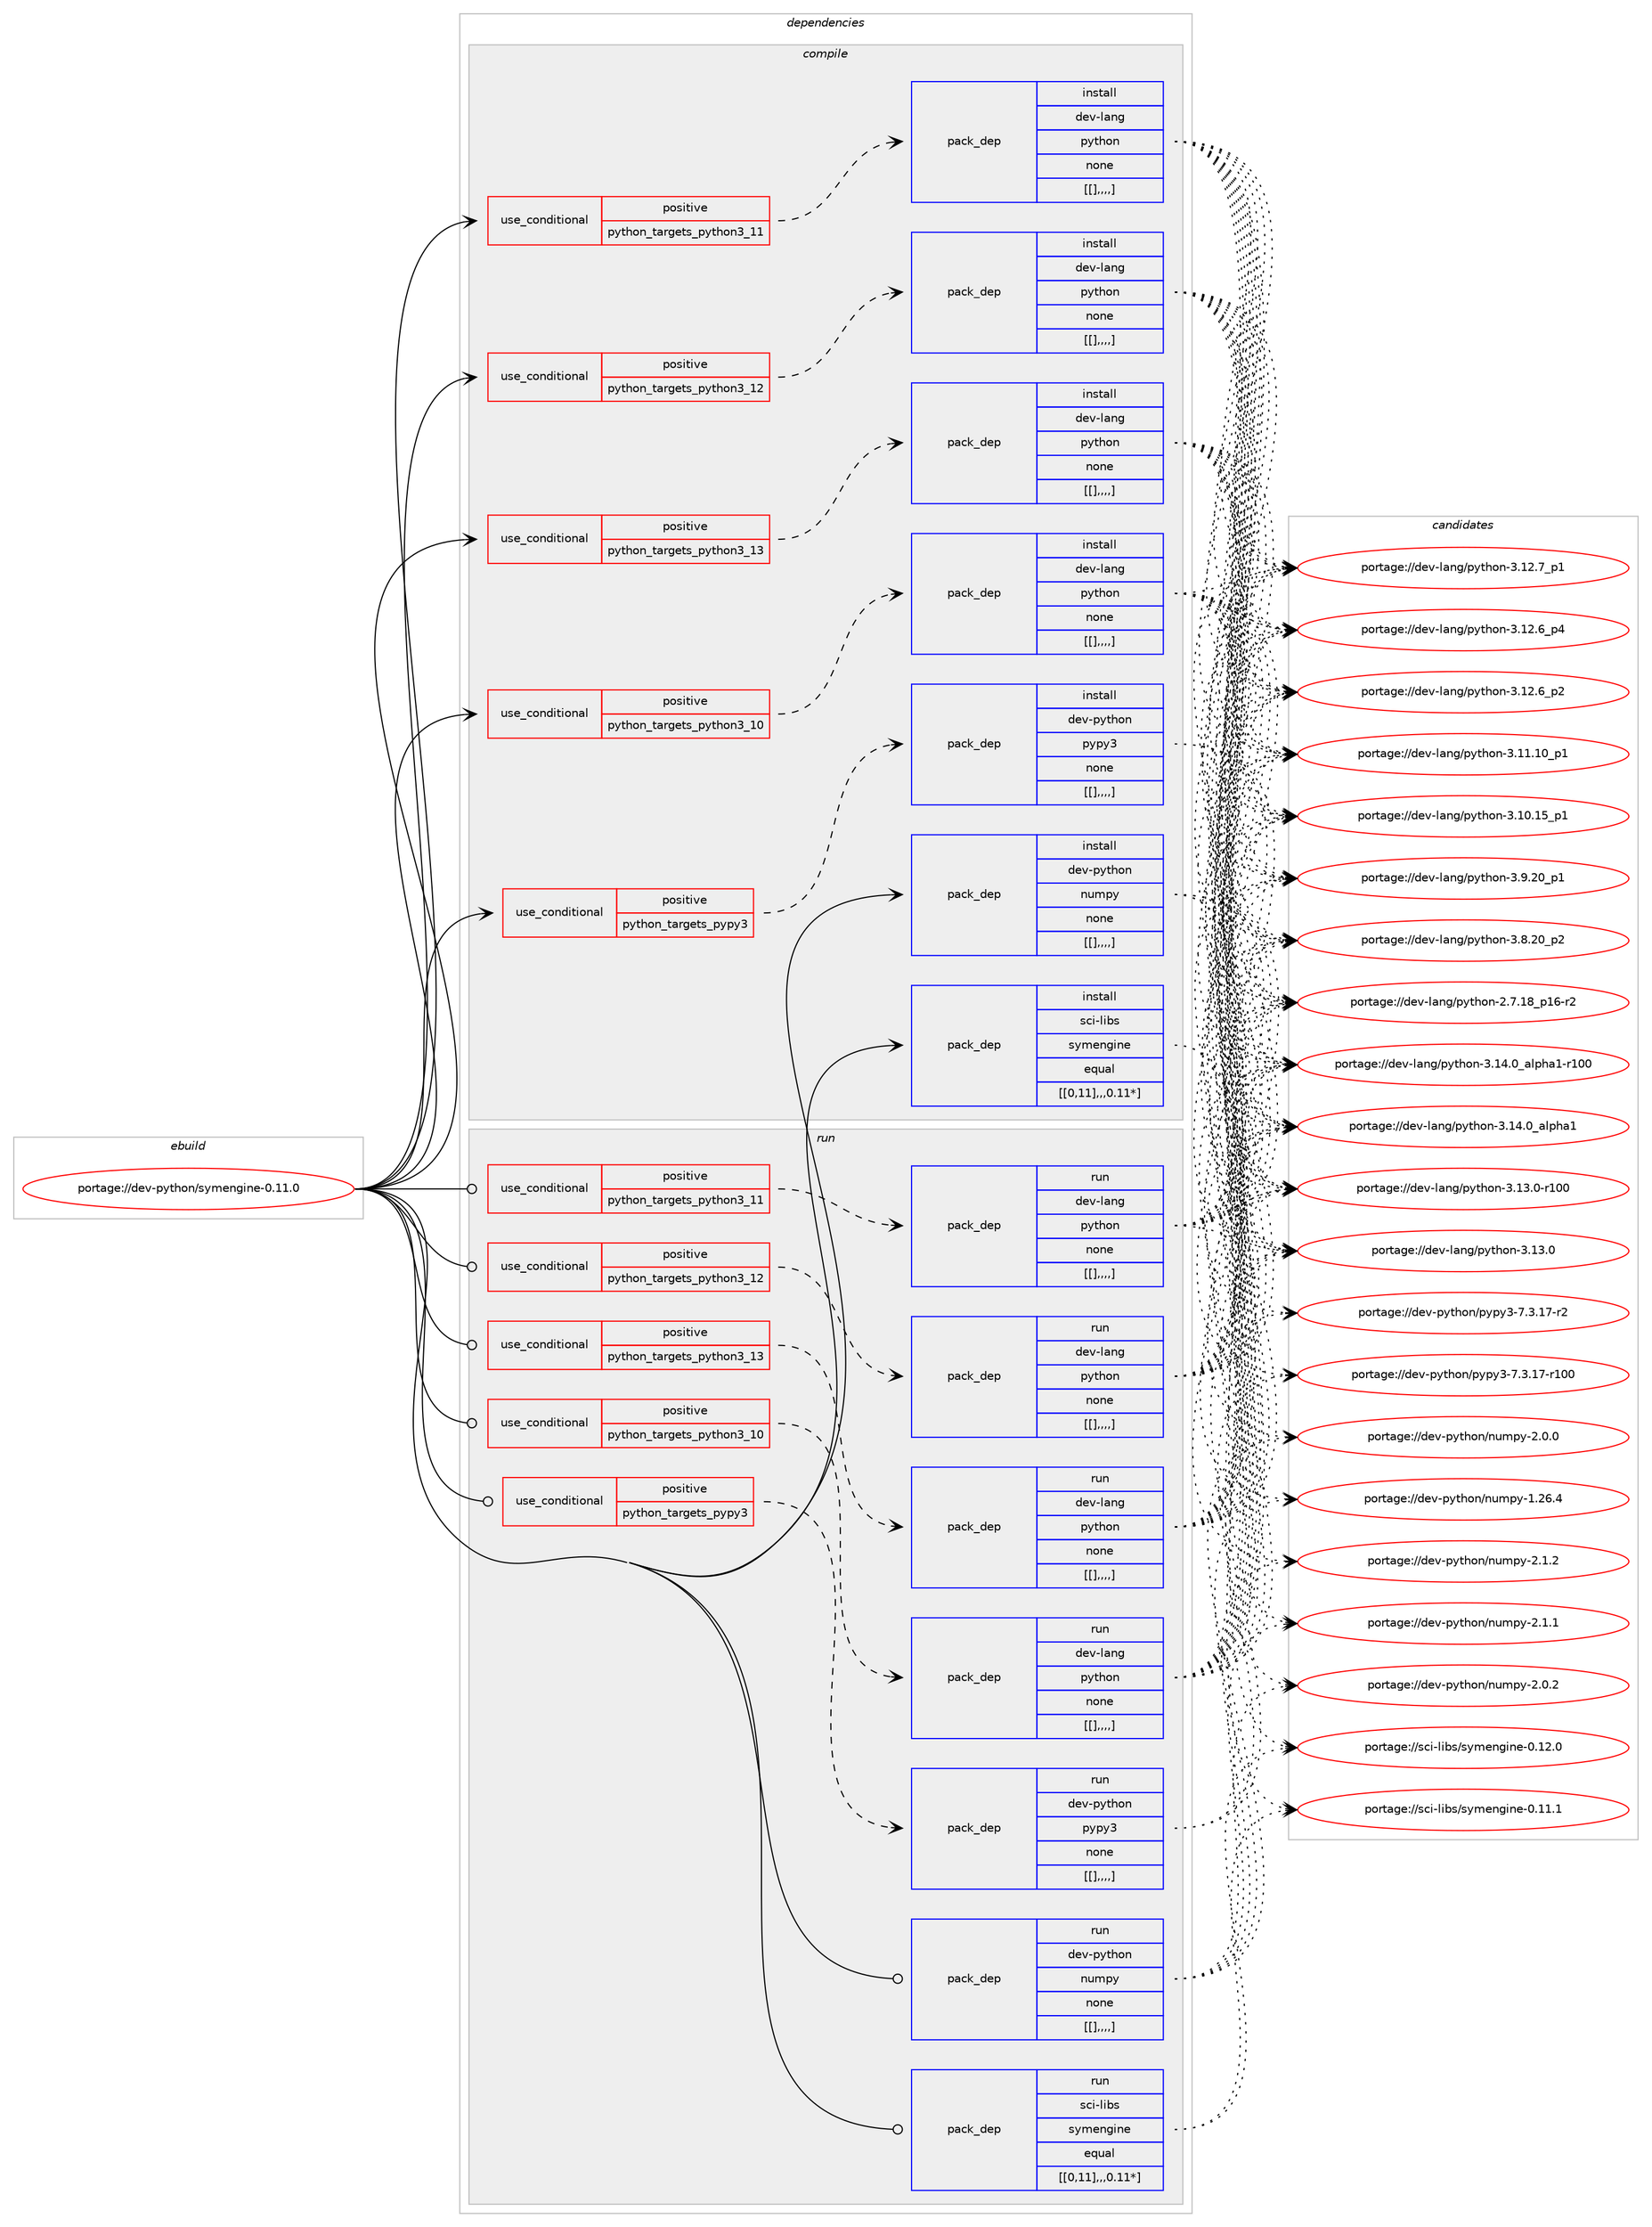 digraph prolog {

# *************
# Graph options
# *************

newrank=true;
concentrate=true;
compound=true;
graph [rankdir=LR,fontname=Helvetica,fontsize=10,ranksep=1.5];#, ranksep=2.5, nodesep=0.2];
edge  [arrowhead=vee];
node  [fontname=Helvetica,fontsize=10];

# **********
# The ebuild
# **********

subgraph cluster_leftcol {
color=gray;
label=<<i>ebuild</i>>;
id [label="portage://dev-python/symengine-0.11.0", color=red, width=4, href="../dev-python/symengine-0.11.0.svg"];
}

# ****************
# The dependencies
# ****************

subgraph cluster_midcol {
color=gray;
label=<<i>dependencies</i>>;
subgraph cluster_compile {
fillcolor="#eeeeee";
style=filled;
label=<<i>compile</i>>;
subgraph cond43129 {
dependency172186 [label=<<TABLE BORDER="0" CELLBORDER="1" CELLSPACING="0" CELLPADDING="4"><TR><TD ROWSPAN="3" CELLPADDING="10">use_conditional</TD></TR><TR><TD>positive</TD></TR><TR><TD>python_targets_pypy3</TD></TR></TABLE>>, shape=none, color=red];
subgraph pack127756 {
dependency172281 [label=<<TABLE BORDER="0" CELLBORDER="1" CELLSPACING="0" CELLPADDING="4" WIDTH="220"><TR><TD ROWSPAN="6" CELLPADDING="30">pack_dep</TD></TR><TR><TD WIDTH="110">install</TD></TR><TR><TD>dev-python</TD></TR><TR><TD>pypy3</TD></TR><TR><TD>none</TD></TR><TR><TD>[[],,,,]</TD></TR></TABLE>>, shape=none, color=blue];
}
dependency172186:e -> dependency172281:w [weight=20,style="dashed",arrowhead="vee"];
}
id:e -> dependency172186:w [weight=20,style="solid",arrowhead="vee"];
subgraph cond43174 {
dependency172299 [label=<<TABLE BORDER="0" CELLBORDER="1" CELLSPACING="0" CELLPADDING="4"><TR><TD ROWSPAN="3" CELLPADDING="10">use_conditional</TD></TR><TR><TD>positive</TD></TR><TR><TD>python_targets_python3_10</TD></TR></TABLE>>, shape=none, color=red];
subgraph pack127822 {
dependency172405 [label=<<TABLE BORDER="0" CELLBORDER="1" CELLSPACING="0" CELLPADDING="4" WIDTH="220"><TR><TD ROWSPAN="6" CELLPADDING="30">pack_dep</TD></TR><TR><TD WIDTH="110">install</TD></TR><TR><TD>dev-lang</TD></TR><TR><TD>python</TD></TR><TR><TD>none</TD></TR><TR><TD>[[],,,,]</TD></TR></TABLE>>, shape=none, color=blue];
}
dependency172299:e -> dependency172405:w [weight=20,style="dashed",arrowhead="vee"];
}
id:e -> dependency172299:w [weight=20,style="solid",arrowhead="vee"];
subgraph cond43213 {
dependency172408 [label=<<TABLE BORDER="0" CELLBORDER="1" CELLSPACING="0" CELLPADDING="4"><TR><TD ROWSPAN="3" CELLPADDING="10">use_conditional</TD></TR><TR><TD>positive</TD></TR><TR><TD>python_targets_python3_11</TD></TR></TABLE>>, shape=none, color=red];
subgraph pack127855 {
dependency172428 [label=<<TABLE BORDER="0" CELLBORDER="1" CELLSPACING="0" CELLPADDING="4" WIDTH="220"><TR><TD ROWSPAN="6" CELLPADDING="30">pack_dep</TD></TR><TR><TD WIDTH="110">install</TD></TR><TR><TD>dev-lang</TD></TR><TR><TD>python</TD></TR><TR><TD>none</TD></TR><TR><TD>[[],,,,]</TD></TR></TABLE>>, shape=none, color=blue];
}
dependency172408:e -> dependency172428:w [weight=20,style="dashed",arrowhead="vee"];
}
id:e -> dependency172408:w [weight=20,style="solid",arrowhead="vee"];
subgraph cond43222 {
dependency172460 [label=<<TABLE BORDER="0" CELLBORDER="1" CELLSPACING="0" CELLPADDING="4"><TR><TD ROWSPAN="3" CELLPADDING="10">use_conditional</TD></TR><TR><TD>positive</TD></TR><TR><TD>python_targets_python3_12</TD></TR></TABLE>>, shape=none, color=red];
subgraph pack127890 {
dependency172463 [label=<<TABLE BORDER="0" CELLBORDER="1" CELLSPACING="0" CELLPADDING="4" WIDTH="220"><TR><TD ROWSPAN="6" CELLPADDING="30">pack_dep</TD></TR><TR><TD WIDTH="110">install</TD></TR><TR><TD>dev-lang</TD></TR><TR><TD>python</TD></TR><TR><TD>none</TD></TR><TR><TD>[[],,,,]</TD></TR></TABLE>>, shape=none, color=blue];
}
dependency172460:e -> dependency172463:w [weight=20,style="dashed",arrowhead="vee"];
}
id:e -> dependency172460:w [weight=20,style="solid",arrowhead="vee"];
subgraph cond43242 {
dependency172481 [label=<<TABLE BORDER="0" CELLBORDER="1" CELLSPACING="0" CELLPADDING="4"><TR><TD ROWSPAN="3" CELLPADDING="10">use_conditional</TD></TR><TR><TD>positive</TD></TR><TR><TD>python_targets_python3_13</TD></TR></TABLE>>, shape=none, color=red];
subgraph pack127927 {
dependency172545 [label=<<TABLE BORDER="0" CELLBORDER="1" CELLSPACING="0" CELLPADDING="4" WIDTH="220"><TR><TD ROWSPAN="6" CELLPADDING="30">pack_dep</TD></TR><TR><TD WIDTH="110">install</TD></TR><TR><TD>dev-lang</TD></TR><TR><TD>python</TD></TR><TR><TD>none</TD></TR><TR><TD>[[],,,,]</TD></TR></TABLE>>, shape=none, color=blue];
}
dependency172481:e -> dependency172545:w [weight=20,style="dashed",arrowhead="vee"];
}
id:e -> dependency172481:w [weight=20,style="solid",arrowhead="vee"];
subgraph pack127945 {
dependency172566 [label=<<TABLE BORDER="0" CELLBORDER="1" CELLSPACING="0" CELLPADDING="4" WIDTH="220"><TR><TD ROWSPAN="6" CELLPADDING="30">pack_dep</TD></TR><TR><TD WIDTH="110">install</TD></TR><TR><TD>dev-python</TD></TR><TR><TD>numpy</TD></TR><TR><TD>none</TD></TR><TR><TD>[[],,,,]</TD></TR></TABLE>>, shape=none, color=blue];
}
id:e -> dependency172566:w [weight=20,style="solid",arrowhead="vee"];
subgraph pack128002 {
dependency172642 [label=<<TABLE BORDER="0" CELLBORDER="1" CELLSPACING="0" CELLPADDING="4" WIDTH="220"><TR><TD ROWSPAN="6" CELLPADDING="30">pack_dep</TD></TR><TR><TD WIDTH="110">install</TD></TR><TR><TD>sci-libs</TD></TR><TR><TD>symengine</TD></TR><TR><TD>equal</TD></TR><TR><TD>[[0,11],,,0.11*]</TD></TR></TABLE>>, shape=none, color=blue];
}
id:e -> dependency172642:w [weight=20,style="solid",arrowhead="vee"];
}
subgraph cluster_compileandrun {
fillcolor="#eeeeee";
style=filled;
label=<<i>compile and run</i>>;
}
subgraph cluster_run {
fillcolor="#eeeeee";
style=filled;
label=<<i>run</i>>;
subgraph cond43313 {
dependency172668 [label=<<TABLE BORDER="0" CELLBORDER="1" CELLSPACING="0" CELLPADDING="4"><TR><TD ROWSPAN="3" CELLPADDING="10">use_conditional</TD></TR><TR><TD>positive</TD></TR><TR><TD>python_targets_pypy3</TD></TR></TABLE>>, shape=none, color=red];
subgraph pack128018 {
dependency172674 [label=<<TABLE BORDER="0" CELLBORDER="1" CELLSPACING="0" CELLPADDING="4" WIDTH="220"><TR><TD ROWSPAN="6" CELLPADDING="30">pack_dep</TD></TR><TR><TD WIDTH="110">run</TD></TR><TR><TD>dev-python</TD></TR><TR><TD>pypy3</TD></TR><TR><TD>none</TD></TR><TR><TD>[[],,,,]</TD></TR></TABLE>>, shape=none, color=blue];
}
dependency172668:e -> dependency172674:w [weight=20,style="dashed",arrowhead="vee"];
}
id:e -> dependency172668:w [weight=20,style="solid",arrowhead="odot"];
subgraph cond43319 {
dependency172699 [label=<<TABLE BORDER="0" CELLBORDER="1" CELLSPACING="0" CELLPADDING="4"><TR><TD ROWSPAN="3" CELLPADDING="10">use_conditional</TD></TR><TR><TD>positive</TD></TR><TR><TD>python_targets_python3_10</TD></TR></TABLE>>, shape=none, color=red];
subgraph pack128041 {
dependency172750 [label=<<TABLE BORDER="0" CELLBORDER="1" CELLSPACING="0" CELLPADDING="4" WIDTH="220"><TR><TD ROWSPAN="6" CELLPADDING="30">pack_dep</TD></TR><TR><TD WIDTH="110">run</TD></TR><TR><TD>dev-lang</TD></TR><TR><TD>python</TD></TR><TR><TD>none</TD></TR><TR><TD>[[],,,,]</TD></TR></TABLE>>, shape=none, color=blue];
}
dependency172699:e -> dependency172750:w [weight=20,style="dashed",arrowhead="vee"];
}
id:e -> dependency172699:w [weight=20,style="solid",arrowhead="odot"];
subgraph cond43346 {
dependency172763 [label=<<TABLE BORDER="0" CELLBORDER="1" CELLSPACING="0" CELLPADDING="4"><TR><TD ROWSPAN="3" CELLPADDING="10">use_conditional</TD></TR><TR><TD>positive</TD></TR><TR><TD>python_targets_python3_11</TD></TR></TABLE>>, shape=none, color=red];
subgraph pack128093 {
dependency172831 [label=<<TABLE BORDER="0" CELLBORDER="1" CELLSPACING="0" CELLPADDING="4" WIDTH="220"><TR><TD ROWSPAN="6" CELLPADDING="30">pack_dep</TD></TR><TR><TD WIDTH="110">run</TD></TR><TR><TD>dev-lang</TD></TR><TR><TD>python</TD></TR><TR><TD>none</TD></TR><TR><TD>[[],,,,]</TD></TR></TABLE>>, shape=none, color=blue];
}
dependency172763:e -> dependency172831:w [weight=20,style="dashed",arrowhead="vee"];
}
id:e -> dependency172763:w [weight=20,style="solid",arrowhead="odot"];
subgraph cond43380 {
dependency172857 [label=<<TABLE BORDER="0" CELLBORDER="1" CELLSPACING="0" CELLPADDING="4"><TR><TD ROWSPAN="3" CELLPADDING="10">use_conditional</TD></TR><TR><TD>positive</TD></TR><TR><TD>python_targets_python3_12</TD></TR></TABLE>>, shape=none, color=red];
subgraph pack128142 {
dependency172909 [label=<<TABLE BORDER="0" CELLBORDER="1" CELLSPACING="0" CELLPADDING="4" WIDTH="220"><TR><TD ROWSPAN="6" CELLPADDING="30">pack_dep</TD></TR><TR><TD WIDTH="110">run</TD></TR><TR><TD>dev-lang</TD></TR><TR><TD>python</TD></TR><TR><TD>none</TD></TR><TR><TD>[[],,,,]</TD></TR></TABLE>>, shape=none, color=blue];
}
dependency172857:e -> dependency172909:w [weight=20,style="dashed",arrowhead="vee"];
}
id:e -> dependency172857:w [weight=20,style="solid",arrowhead="odot"];
subgraph cond43413 {
dependency172916 [label=<<TABLE BORDER="0" CELLBORDER="1" CELLSPACING="0" CELLPADDING="4"><TR><TD ROWSPAN="3" CELLPADDING="10">use_conditional</TD></TR><TR><TD>positive</TD></TR><TR><TD>python_targets_python3_13</TD></TR></TABLE>>, shape=none, color=red];
subgraph pack128166 {
dependency172956 [label=<<TABLE BORDER="0" CELLBORDER="1" CELLSPACING="0" CELLPADDING="4" WIDTH="220"><TR><TD ROWSPAN="6" CELLPADDING="30">pack_dep</TD></TR><TR><TD WIDTH="110">run</TD></TR><TR><TD>dev-lang</TD></TR><TR><TD>python</TD></TR><TR><TD>none</TD></TR><TR><TD>[[],,,,]</TD></TR></TABLE>>, shape=none, color=blue];
}
dependency172916:e -> dependency172956:w [weight=20,style="dashed",arrowhead="vee"];
}
id:e -> dependency172916:w [weight=20,style="solid",arrowhead="odot"];
subgraph pack128194 {
dependency172963 [label=<<TABLE BORDER="0" CELLBORDER="1" CELLSPACING="0" CELLPADDING="4" WIDTH="220"><TR><TD ROWSPAN="6" CELLPADDING="30">pack_dep</TD></TR><TR><TD WIDTH="110">run</TD></TR><TR><TD>dev-python</TD></TR><TR><TD>numpy</TD></TR><TR><TD>none</TD></TR><TR><TD>[[],,,,]</TD></TR></TABLE>>, shape=none, color=blue];
}
id:e -> dependency172963:w [weight=20,style="solid",arrowhead="odot"];
subgraph pack128198 {
dependency172967 [label=<<TABLE BORDER="0" CELLBORDER="1" CELLSPACING="0" CELLPADDING="4" WIDTH="220"><TR><TD ROWSPAN="6" CELLPADDING="30">pack_dep</TD></TR><TR><TD WIDTH="110">run</TD></TR><TR><TD>sci-libs</TD></TR><TR><TD>symengine</TD></TR><TR><TD>equal</TD></TR><TR><TD>[[0,11],,,0.11*]</TD></TR></TABLE>>, shape=none, color=blue];
}
id:e -> dependency172967:w [weight=20,style="solid",arrowhead="odot"];
}
}

# **************
# The candidates
# **************

subgraph cluster_choices {
rank=same;
color=gray;
label=<<i>candidates</i>>;

subgraph choice127869 {
color=black;
nodesep=1;
choice100101118451121211161041111104711212111212151455546514649554511450 [label="portage://dev-python/pypy3-7.3.17-r2", color=red, width=4,href="../dev-python/pypy3-7.3.17-r2.svg"];
choice1001011184511212111610411111047112121112121514555465146495545114494848 [label="portage://dev-python/pypy3-7.3.17-r100", color=red, width=4,href="../dev-python/pypy3-7.3.17-r100.svg"];
dependency172281:e -> choice100101118451121211161041111104711212111212151455546514649554511450:w [style=dotted,weight="100"];
dependency172281:e -> choice1001011184511212111610411111047112121112121514555465146495545114494848:w [style=dotted,weight="100"];
}
subgraph choice127926 {
color=black;
nodesep=1;
choice100101118451089711010347112121116104111110455146495246489597108112104974945114494848 [label="portage://dev-lang/python-3.14.0_alpha1-r100", color=red, width=4,href="../dev-lang/python-3.14.0_alpha1-r100.svg"];
choice1001011184510897110103471121211161041111104551464952464895971081121049749 [label="portage://dev-lang/python-3.14.0_alpha1", color=red, width=4,href="../dev-lang/python-3.14.0_alpha1.svg"];
choice1001011184510897110103471121211161041111104551464951464845114494848 [label="portage://dev-lang/python-3.13.0-r100", color=red, width=4,href="../dev-lang/python-3.13.0-r100.svg"];
choice10010111845108971101034711212111610411111045514649514648 [label="portage://dev-lang/python-3.13.0", color=red, width=4,href="../dev-lang/python-3.13.0.svg"];
choice100101118451089711010347112121116104111110455146495046559511249 [label="portage://dev-lang/python-3.12.7_p1", color=red, width=4,href="../dev-lang/python-3.12.7_p1.svg"];
choice100101118451089711010347112121116104111110455146495046549511252 [label="portage://dev-lang/python-3.12.6_p4", color=red, width=4,href="../dev-lang/python-3.12.6_p4.svg"];
choice100101118451089711010347112121116104111110455146495046549511250 [label="portage://dev-lang/python-3.12.6_p2", color=red, width=4,href="../dev-lang/python-3.12.6_p2.svg"];
choice10010111845108971101034711212111610411111045514649494649489511249 [label="portage://dev-lang/python-3.11.10_p1", color=red, width=4,href="../dev-lang/python-3.11.10_p1.svg"];
choice10010111845108971101034711212111610411111045514649484649539511249 [label="portage://dev-lang/python-3.10.15_p1", color=red, width=4,href="../dev-lang/python-3.10.15_p1.svg"];
choice100101118451089711010347112121116104111110455146574650489511249 [label="portage://dev-lang/python-3.9.20_p1", color=red, width=4,href="../dev-lang/python-3.9.20_p1.svg"];
choice100101118451089711010347112121116104111110455146564650489511250 [label="portage://dev-lang/python-3.8.20_p2", color=red, width=4,href="../dev-lang/python-3.8.20_p2.svg"];
choice100101118451089711010347112121116104111110455046554649569511249544511450 [label="portage://dev-lang/python-2.7.18_p16-r2", color=red, width=4,href="../dev-lang/python-2.7.18_p16-r2.svg"];
dependency172405:e -> choice100101118451089711010347112121116104111110455146495246489597108112104974945114494848:w [style=dotted,weight="100"];
dependency172405:e -> choice1001011184510897110103471121211161041111104551464952464895971081121049749:w [style=dotted,weight="100"];
dependency172405:e -> choice1001011184510897110103471121211161041111104551464951464845114494848:w [style=dotted,weight="100"];
dependency172405:e -> choice10010111845108971101034711212111610411111045514649514648:w [style=dotted,weight="100"];
dependency172405:e -> choice100101118451089711010347112121116104111110455146495046559511249:w [style=dotted,weight="100"];
dependency172405:e -> choice100101118451089711010347112121116104111110455146495046549511252:w [style=dotted,weight="100"];
dependency172405:e -> choice100101118451089711010347112121116104111110455146495046549511250:w [style=dotted,weight="100"];
dependency172405:e -> choice10010111845108971101034711212111610411111045514649494649489511249:w [style=dotted,weight="100"];
dependency172405:e -> choice10010111845108971101034711212111610411111045514649484649539511249:w [style=dotted,weight="100"];
dependency172405:e -> choice100101118451089711010347112121116104111110455146574650489511249:w [style=dotted,weight="100"];
dependency172405:e -> choice100101118451089711010347112121116104111110455146564650489511250:w [style=dotted,weight="100"];
dependency172405:e -> choice100101118451089711010347112121116104111110455046554649569511249544511450:w [style=dotted,weight="100"];
}
subgraph choice127964 {
color=black;
nodesep=1;
choice100101118451089711010347112121116104111110455146495246489597108112104974945114494848 [label="portage://dev-lang/python-3.14.0_alpha1-r100", color=red, width=4,href="../dev-lang/python-3.14.0_alpha1-r100.svg"];
choice1001011184510897110103471121211161041111104551464952464895971081121049749 [label="portage://dev-lang/python-3.14.0_alpha1", color=red, width=4,href="../dev-lang/python-3.14.0_alpha1.svg"];
choice1001011184510897110103471121211161041111104551464951464845114494848 [label="portage://dev-lang/python-3.13.0-r100", color=red, width=4,href="../dev-lang/python-3.13.0-r100.svg"];
choice10010111845108971101034711212111610411111045514649514648 [label="portage://dev-lang/python-3.13.0", color=red, width=4,href="../dev-lang/python-3.13.0.svg"];
choice100101118451089711010347112121116104111110455146495046559511249 [label="portage://dev-lang/python-3.12.7_p1", color=red, width=4,href="../dev-lang/python-3.12.7_p1.svg"];
choice100101118451089711010347112121116104111110455146495046549511252 [label="portage://dev-lang/python-3.12.6_p4", color=red, width=4,href="../dev-lang/python-3.12.6_p4.svg"];
choice100101118451089711010347112121116104111110455146495046549511250 [label="portage://dev-lang/python-3.12.6_p2", color=red, width=4,href="../dev-lang/python-3.12.6_p2.svg"];
choice10010111845108971101034711212111610411111045514649494649489511249 [label="portage://dev-lang/python-3.11.10_p1", color=red, width=4,href="../dev-lang/python-3.11.10_p1.svg"];
choice10010111845108971101034711212111610411111045514649484649539511249 [label="portage://dev-lang/python-3.10.15_p1", color=red, width=4,href="../dev-lang/python-3.10.15_p1.svg"];
choice100101118451089711010347112121116104111110455146574650489511249 [label="portage://dev-lang/python-3.9.20_p1", color=red, width=4,href="../dev-lang/python-3.9.20_p1.svg"];
choice100101118451089711010347112121116104111110455146564650489511250 [label="portage://dev-lang/python-3.8.20_p2", color=red, width=4,href="../dev-lang/python-3.8.20_p2.svg"];
choice100101118451089711010347112121116104111110455046554649569511249544511450 [label="portage://dev-lang/python-2.7.18_p16-r2", color=red, width=4,href="../dev-lang/python-2.7.18_p16-r2.svg"];
dependency172428:e -> choice100101118451089711010347112121116104111110455146495246489597108112104974945114494848:w [style=dotted,weight="100"];
dependency172428:e -> choice1001011184510897110103471121211161041111104551464952464895971081121049749:w [style=dotted,weight="100"];
dependency172428:e -> choice1001011184510897110103471121211161041111104551464951464845114494848:w [style=dotted,weight="100"];
dependency172428:e -> choice10010111845108971101034711212111610411111045514649514648:w [style=dotted,weight="100"];
dependency172428:e -> choice100101118451089711010347112121116104111110455146495046559511249:w [style=dotted,weight="100"];
dependency172428:e -> choice100101118451089711010347112121116104111110455146495046549511252:w [style=dotted,weight="100"];
dependency172428:e -> choice100101118451089711010347112121116104111110455146495046549511250:w [style=dotted,weight="100"];
dependency172428:e -> choice10010111845108971101034711212111610411111045514649494649489511249:w [style=dotted,weight="100"];
dependency172428:e -> choice10010111845108971101034711212111610411111045514649484649539511249:w [style=dotted,weight="100"];
dependency172428:e -> choice100101118451089711010347112121116104111110455146574650489511249:w [style=dotted,weight="100"];
dependency172428:e -> choice100101118451089711010347112121116104111110455146564650489511250:w [style=dotted,weight="100"];
dependency172428:e -> choice100101118451089711010347112121116104111110455046554649569511249544511450:w [style=dotted,weight="100"];
}
subgraph choice127974 {
color=black;
nodesep=1;
choice100101118451089711010347112121116104111110455146495246489597108112104974945114494848 [label="portage://dev-lang/python-3.14.0_alpha1-r100", color=red, width=4,href="../dev-lang/python-3.14.0_alpha1-r100.svg"];
choice1001011184510897110103471121211161041111104551464952464895971081121049749 [label="portage://dev-lang/python-3.14.0_alpha1", color=red, width=4,href="../dev-lang/python-3.14.0_alpha1.svg"];
choice1001011184510897110103471121211161041111104551464951464845114494848 [label="portage://dev-lang/python-3.13.0-r100", color=red, width=4,href="../dev-lang/python-3.13.0-r100.svg"];
choice10010111845108971101034711212111610411111045514649514648 [label="portage://dev-lang/python-3.13.0", color=red, width=4,href="../dev-lang/python-3.13.0.svg"];
choice100101118451089711010347112121116104111110455146495046559511249 [label="portage://dev-lang/python-3.12.7_p1", color=red, width=4,href="../dev-lang/python-3.12.7_p1.svg"];
choice100101118451089711010347112121116104111110455146495046549511252 [label="portage://dev-lang/python-3.12.6_p4", color=red, width=4,href="../dev-lang/python-3.12.6_p4.svg"];
choice100101118451089711010347112121116104111110455146495046549511250 [label="portage://dev-lang/python-3.12.6_p2", color=red, width=4,href="../dev-lang/python-3.12.6_p2.svg"];
choice10010111845108971101034711212111610411111045514649494649489511249 [label="portage://dev-lang/python-3.11.10_p1", color=red, width=4,href="../dev-lang/python-3.11.10_p1.svg"];
choice10010111845108971101034711212111610411111045514649484649539511249 [label="portage://dev-lang/python-3.10.15_p1", color=red, width=4,href="../dev-lang/python-3.10.15_p1.svg"];
choice100101118451089711010347112121116104111110455146574650489511249 [label="portage://dev-lang/python-3.9.20_p1", color=red, width=4,href="../dev-lang/python-3.9.20_p1.svg"];
choice100101118451089711010347112121116104111110455146564650489511250 [label="portage://dev-lang/python-3.8.20_p2", color=red, width=4,href="../dev-lang/python-3.8.20_p2.svg"];
choice100101118451089711010347112121116104111110455046554649569511249544511450 [label="portage://dev-lang/python-2.7.18_p16-r2", color=red, width=4,href="../dev-lang/python-2.7.18_p16-r2.svg"];
dependency172463:e -> choice100101118451089711010347112121116104111110455146495246489597108112104974945114494848:w [style=dotted,weight="100"];
dependency172463:e -> choice1001011184510897110103471121211161041111104551464952464895971081121049749:w [style=dotted,weight="100"];
dependency172463:e -> choice1001011184510897110103471121211161041111104551464951464845114494848:w [style=dotted,weight="100"];
dependency172463:e -> choice10010111845108971101034711212111610411111045514649514648:w [style=dotted,weight="100"];
dependency172463:e -> choice100101118451089711010347112121116104111110455146495046559511249:w [style=dotted,weight="100"];
dependency172463:e -> choice100101118451089711010347112121116104111110455146495046549511252:w [style=dotted,weight="100"];
dependency172463:e -> choice100101118451089711010347112121116104111110455146495046549511250:w [style=dotted,weight="100"];
dependency172463:e -> choice10010111845108971101034711212111610411111045514649494649489511249:w [style=dotted,weight="100"];
dependency172463:e -> choice10010111845108971101034711212111610411111045514649484649539511249:w [style=dotted,weight="100"];
dependency172463:e -> choice100101118451089711010347112121116104111110455146574650489511249:w [style=dotted,weight="100"];
dependency172463:e -> choice100101118451089711010347112121116104111110455146564650489511250:w [style=dotted,weight="100"];
dependency172463:e -> choice100101118451089711010347112121116104111110455046554649569511249544511450:w [style=dotted,weight="100"];
}
subgraph choice128000 {
color=black;
nodesep=1;
choice100101118451089711010347112121116104111110455146495246489597108112104974945114494848 [label="portage://dev-lang/python-3.14.0_alpha1-r100", color=red, width=4,href="../dev-lang/python-3.14.0_alpha1-r100.svg"];
choice1001011184510897110103471121211161041111104551464952464895971081121049749 [label="portage://dev-lang/python-3.14.0_alpha1", color=red, width=4,href="../dev-lang/python-3.14.0_alpha1.svg"];
choice1001011184510897110103471121211161041111104551464951464845114494848 [label="portage://dev-lang/python-3.13.0-r100", color=red, width=4,href="../dev-lang/python-3.13.0-r100.svg"];
choice10010111845108971101034711212111610411111045514649514648 [label="portage://dev-lang/python-3.13.0", color=red, width=4,href="../dev-lang/python-3.13.0.svg"];
choice100101118451089711010347112121116104111110455146495046559511249 [label="portage://dev-lang/python-3.12.7_p1", color=red, width=4,href="../dev-lang/python-3.12.7_p1.svg"];
choice100101118451089711010347112121116104111110455146495046549511252 [label="portage://dev-lang/python-3.12.6_p4", color=red, width=4,href="../dev-lang/python-3.12.6_p4.svg"];
choice100101118451089711010347112121116104111110455146495046549511250 [label="portage://dev-lang/python-3.12.6_p2", color=red, width=4,href="../dev-lang/python-3.12.6_p2.svg"];
choice10010111845108971101034711212111610411111045514649494649489511249 [label="portage://dev-lang/python-3.11.10_p1", color=red, width=4,href="../dev-lang/python-3.11.10_p1.svg"];
choice10010111845108971101034711212111610411111045514649484649539511249 [label="portage://dev-lang/python-3.10.15_p1", color=red, width=4,href="../dev-lang/python-3.10.15_p1.svg"];
choice100101118451089711010347112121116104111110455146574650489511249 [label="portage://dev-lang/python-3.9.20_p1", color=red, width=4,href="../dev-lang/python-3.9.20_p1.svg"];
choice100101118451089711010347112121116104111110455146564650489511250 [label="portage://dev-lang/python-3.8.20_p2", color=red, width=4,href="../dev-lang/python-3.8.20_p2.svg"];
choice100101118451089711010347112121116104111110455046554649569511249544511450 [label="portage://dev-lang/python-2.7.18_p16-r2", color=red, width=4,href="../dev-lang/python-2.7.18_p16-r2.svg"];
dependency172545:e -> choice100101118451089711010347112121116104111110455146495246489597108112104974945114494848:w [style=dotted,weight="100"];
dependency172545:e -> choice1001011184510897110103471121211161041111104551464952464895971081121049749:w [style=dotted,weight="100"];
dependency172545:e -> choice1001011184510897110103471121211161041111104551464951464845114494848:w [style=dotted,weight="100"];
dependency172545:e -> choice10010111845108971101034711212111610411111045514649514648:w [style=dotted,weight="100"];
dependency172545:e -> choice100101118451089711010347112121116104111110455146495046559511249:w [style=dotted,weight="100"];
dependency172545:e -> choice100101118451089711010347112121116104111110455146495046549511252:w [style=dotted,weight="100"];
dependency172545:e -> choice100101118451089711010347112121116104111110455146495046549511250:w [style=dotted,weight="100"];
dependency172545:e -> choice10010111845108971101034711212111610411111045514649494649489511249:w [style=dotted,weight="100"];
dependency172545:e -> choice10010111845108971101034711212111610411111045514649484649539511249:w [style=dotted,weight="100"];
dependency172545:e -> choice100101118451089711010347112121116104111110455146574650489511249:w [style=dotted,weight="100"];
dependency172545:e -> choice100101118451089711010347112121116104111110455146564650489511250:w [style=dotted,weight="100"];
dependency172545:e -> choice100101118451089711010347112121116104111110455046554649569511249544511450:w [style=dotted,weight="100"];
}
subgraph choice128011 {
color=black;
nodesep=1;
choice1001011184511212111610411111047110117109112121455046494650 [label="portage://dev-python/numpy-2.1.2", color=red, width=4,href="../dev-python/numpy-2.1.2.svg"];
choice1001011184511212111610411111047110117109112121455046494649 [label="portage://dev-python/numpy-2.1.1", color=red, width=4,href="../dev-python/numpy-2.1.1.svg"];
choice1001011184511212111610411111047110117109112121455046484650 [label="portage://dev-python/numpy-2.0.2", color=red, width=4,href="../dev-python/numpy-2.0.2.svg"];
choice1001011184511212111610411111047110117109112121455046484648 [label="portage://dev-python/numpy-2.0.0", color=red, width=4,href="../dev-python/numpy-2.0.0.svg"];
choice100101118451121211161041111104711011710911212145494650544652 [label="portage://dev-python/numpy-1.26.4", color=red, width=4,href="../dev-python/numpy-1.26.4.svg"];
dependency172566:e -> choice1001011184511212111610411111047110117109112121455046494650:w [style=dotted,weight="100"];
dependency172566:e -> choice1001011184511212111610411111047110117109112121455046494649:w [style=dotted,weight="100"];
dependency172566:e -> choice1001011184511212111610411111047110117109112121455046484650:w [style=dotted,weight="100"];
dependency172566:e -> choice1001011184511212111610411111047110117109112121455046484648:w [style=dotted,weight="100"];
dependency172566:e -> choice100101118451121211161041111104711011710911212145494650544652:w [style=dotted,weight="100"];
}
subgraph choice128031 {
color=black;
nodesep=1;
choice1159910545108105981154711512110910111010310511010145484649504648 [label="portage://sci-libs/symengine-0.12.0", color=red, width=4,href="../sci-libs/symengine-0.12.0.svg"];
choice1159910545108105981154711512110910111010310511010145484649494649 [label="portage://sci-libs/symengine-0.11.1", color=red, width=4,href="../sci-libs/symengine-0.11.1.svg"];
dependency172642:e -> choice1159910545108105981154711512110910111010310511010145484649504648:w [style=dotted,weight="100"];
dependency172642:e -> choice1159910545108105981154711512110910111010310511010145484649494649:w [style=dotted,weight="100"];
}
subgraph choice128051 {
color=black;
nodesep=1;
choice100101118451121211161041111104711212111212151455546514649554511450 [label="portage://dev-python/pypy3-7.3.17-r2", color=red, width=4,href="../dev-python/pypy3-7.3.17-r2.svg"];
choice1001011184511212111610411111047112121112121514555465146495545114494848 [label="portage://dev-python/pypy3-7.3.17-r100", color=red, width=4,href="../dev-python/pypy3-7.3.17-r100.svg"];
dependency172674:e -> choice100101118451121211161041111104711212111212151455546514649554511450:w [style=dotted,weight="100"];
dependency172674:e -> choice1001011184511212111610411111047112121112121514555465146495545114494848:w [style=dotted,weight="100"];
}
subgraph choice128092 {
color=black;
nodesep=1;
choice100101118451089711010347112121116104111110455146495246489597108112104974945114494848 [label="portage://dev-lang/python-3.14.0_alpha1-r100", color=red, width=4,href="../dev-lang/python-3.14.0_alpha1-r100.svg"];
choice1001011184510897110103471121211161041111104551464952464895971081121049749 [label="portage://dev-lang/python-3.14.0_alpha1", color=red, width=4,href="../dev-lang/python-3.14.0_alpha1.svg"];
choice1001011184510897110103471121211161041111104551464951464845114494848 [label="portage://dev-lang/python-3.13.0-r100", color=red, width=4,href="../dev-lang/python-3.13.0-r100.svg"];
choice10010111845108971101034711212111610411111045514649514648 [label="portage://dev-lang/python-3.13.0", color=red, width=4,href="../dev-lang/python-3.13.0.svg"];
choice100101118451089711010347112121116104111110455146495046559511249 [label="portage://dev-lang/python-3.12.7_p1", color=red, width=4,href="../dev-lang/python-3.12.7_p1.svg"];
choice100101118451089711010347112121116104111110455146495046549511252 [label="portage://dev-lang/python-3.12.6_p4", color=red, width=4,href="../dev-lang/python-3.12.6_p4.svg"];
choice100101118451089711010347112121116104111110455146495046549511250 [label="portage://dev-lang/python-3.12.6_p2", color=red, width=4,href="../dev-lang/python-3.12.6_p2.svg"];
choice10010111845108971101034711212111610411111045514649494649489511249 [label="portage://dev-lang/python-3.11.10_p1", color=red, width=4,href="../dev-lang/python-3.11.10_p1.svg"];
choice10010111845108971101034711212111610411111045514649484649539511249 [label="portage://dev-lang/python-3.10.15_p1", color=red, width=4,href="../dev-lang/python-3.10.15_p1.svg"];
choice100101118451089711010347112121116104111110455146574650489511249 [label="portage://dev-lang/python-3.9.20_p1", color=red, width=4,href="../dev-lang/python-3.9.20_p1.svg"];
choice100101118451089711010347112121116104111110455146564650489511250 [label="portage://dev-lang/python-3.8.20_p2", color=red, width=4,href="../dev-lang/python-3.8.20_p2.svg"];
choice100101118451089711010347112121116104111110455046554649569511249544511450 [label="portage://dev-lang/python-2.7.18_p16-r2", color=red, width=4,href="../dev-lang/python-2.7.18_p16-r2.svg"];
dependency172750:e -> choice100101118451089711010347112121116104111110455146495246489597108112104974945114494848:w [style=dotted,weight="100"];
dependency172750:e -> choice1001011184510897110103471121211161041111104551464952464895971081121049749:w [style=dotted,weight="100"];
dependency172750:e -> choice1001011184510897110103471121211161041111104551464951464845114494848:w [style=dotted,weight="100"];
dependency172750:e -> choice10010111845108971101034711212111610411111045514649514648:w [style=dotted,weight="100"];
dependency172750:e -> choice100101118451089711010347112121116104111110455146495046559511249:w [style=dotted,weight="100"];
dependency172750:e -> choice100101118451089711010347112121116104111110455146495046549511252:w [style=dotted,weight="100"];
dependency172750:e -> choice100101118451089711010347112121116104111110455146495046549511250:w [style=dotted,weight="100"];
dependency172750:e -> choice10010111845108971101034711212111610411111045514649494649489511249:w [style=dotted,weight="100"];
dependency172750:e -> choice10010111845108971101034711212111610411111045514649484649539511249:w [style=dotted,weight="100"];
dependency172750:e -> choice100101118451089711010347112121116104111110455146574650489511249:w [style=dotted,weight="100"];
dependency172750:e -> choice100101118451089711010347112121116104111110455146564650489511250:w [style=dotted,weight="100"];
dependency172750:e -> choice100101118451089711010347112121116104111110455046554649569511249544511450:w [style=dotted,weight="100"];
}
subgraph choice128098 {
color=black;
nodesep=1;
choice100101118451089711010347112121116104111110455146495246489597108112104974945114494848 [label="portage://dev-lang/python-3.14.0_alpha1-r100", color=red, width=4,href="../dev-lang/python-3.14.0_alpha1-r100.svg"];
choice1001011184510897110103471121211161041111104551464952464895971081121049749 [label="portage://dev-lang/python-3.14.0_alpha1", color=red, width=4,href="../dev-lang/python-3.14.0_alpha1.svg"];
choice1001011184510897110103471121211161041111104551464951464845114494848 [label="portage://dev-lang/python-3.13.0-r100", color=red, width=4,href="../dev-lang/python-3.13.0-r100.svg"];
choice10010111845108971101034711212111610411111045514649514648 [label="portage://dev-lang/python-3.13.0", color=red, width=4,href="../dev-lang/python-3.13.0.svg"];
choice100101118451089711010347112121116104111110455146495046559511249 [label="portage://dev-lang/python-3.12.7_p1", color=red, width=4,href="../dev-lang/python-3.12.7_p1.svg"];
choice100101118451089711010347112121116104111110455146495046549511252 [label="portage://dev-lang/python-3.12.6_p4", color=red, width=4,href="../dev-lang/python-3.12.6_p4.svg"];
choice100101118451089711010347112121116104111110455146495046549511250 [label="portage://dev-lang/python-3.12.6_p2", color=red, width=4,href="../dev-lang/python-3.12.6_p2.svg"];
choice10010111845108971101034711212111610411111045514649494649489511249 [label="portage://dev-lang/python-3.11.10_p1", color=red, width=4,href="../dev-lang/python-3.11.10_p1.svg"];
choice10010111845108971101034711212111610411111045514649484649539511249 [label="portage://dev-lang/python-3.10.15_p1", color=red, width=4,href="../dev-lang/python-3.10.15_p1.svg"];
choice100101118451089711010347112121116104111110455146574650489511249 [label="portage://dev-lang/python-3.9.20_p1", color=red, width=4,href="../dev-lang/python-3.9.20_p1.svg"];
choice100101118451089711010347112121116104111110455146564650489511250 [label="portage://dev-lang/python-3.8.20_p2", color=red, width=4,href="../dev-lang/python-3.8.20_p2.svg"];
choice100101118451089711010347112121116104111110455046554649569511249544511450 [label="portage://dev-lang/python-2.7.18_p16-r2", color=red, width=4,href="../dev-lang/python-2.7.18_p16-r2.svg"];
dependency172831:e -> choice100101118451089711010347112121116104111110455146495246489597108112104974945114494848:w [style=dotted,weight="100"];
dependency172831:e -> choice1001011184510897110103471121211161041111104551464952464895971081121049749:w [style=dotted,weight="100"];
dependency172831:e -> choice1001011184510897110103471121211161041111104551464951464845114494848:w [style=dotted,weight="100"];
dependency172831:e -> choice10010111845108971101034711212111610411111045514649514648:w [style=dotted,weight="100"];
dependency172831:e -> choice100101118451089711010347112121116104111110455146495046559511249:w [style=dotted,weight="100"];
dependency172831:e -> choice100101118451089711010347112121116104111110455146495046549511252:w [style=dotted,weight="100"];
dependency172831:e -> choice100101118451089711010347112121116104111110455146495046549511250:w [style=dotted,weight="100"];
dependency172831:e -> choice10010111845108971101034711212111610411111045514649494649489511249:w [style=dotted,weight="100"];
dependency172831:e -> choice10010111845108971101034711212111610411111045514649484649539511249:w [style=dotted,weight="100"];
dependency172831:e -> choice100101118451089711010347112121116104111110455146574650489511249:w [style=dotted,weight="100"];
dependency172831:e -> choice100101118451089711010347112121116104111110455146564650489511250:w [style=dotted,weight="100"];
dependency172831:e -> choice100101118451089711010347112121116104111110455046554649569511249544511450:w [style=dotted,weight="100"];
}
subgraph choice128113 {
color=black;
nodesep=1;
choice100101118451089711010347112121116104111110455146495246489597108112104974945114494848 [label="portage://dev-lang/python-3.14.0_alpha1-r100", color=red, width=4,href="../dev-lang/python-3.14.0_alpha1-r100.svg"];
choice1001011184510897110103471121211161041111104551464952464895971081121049749 [label="portage://dev-lang/python-3.14.0_alpha1", color=red, width=4,href="../dev-lang/python-3.14.0_alpha1.svg"];
choice1001011184510897110103471121211161041111104551464951464845114494848 [label="portage://dev-lang/python-3.13.0-r100", color=red, width=4,href="../dev-lang/python-3.13.0-r100.svg"];
choice10010111845108971101034711212111610411111045514649514648 [label="portage://dev-lang/python-3.13.0", color=red, width=4,href="../dev-lang/python-3.13.0.svg"];
choice100101118451089711010347112121116104111110455146495046559511249 [label="portage://dev-lang/python-3.12.7_p1", color=red, width=4,href="../dev-lang/python-3.12.7_p1.svg"];
choice100101118451089711010347112121116104111110455146495046549511252 [label="portage://dev-lang/python-3.12.6_p4", color=red, width=4,href="../dev-lang/python-3.12.6_p4.svg"];
choice100101118451089711010347112121116104111110455146495046549511250 [label="portage://dev-lang/python-3.12.6_p2", color=red, width=4,href="../dev-lang/python-3.12.6_p2.svg"];
choice10010111845108971101034711212111610411111045514649494649489511249 [label="portage://dev-lang/python-3.11.10_p1", color=red, width=4,href="../dev-lang/python-3.11.10_p1.svg"];
choice10010111845108971101034711212111610411111045514649484649539511249 [label="portage://dev-lang/python-3.10.15_p1", color=red, width=4,href="../dev-lang/python-3.10.15_p1.svg"];
choice100101118451089711010347112121116104111110455146574650489511249 [label="portage://dev-lang/python-3.9.20_p1", color=red, width=4,href="../dev-lang/python-3.9.20_p1.svg"];
choice100101118451089711010347112121116104111110455146564650489511250 [label="portage://dev-lang/python-3.8.20_p2", color=red, width=4,href="../dev-lang/python-3.8.20_p2.svg"];
choice100101118451089711010347112121116104111110455046554649569511249544511450 [label="portage://dev-lang/python-2.7.18_p16-r2", color=red, width=4,href="../dev-lang/python-2.7.18_p16-r2.svg"];
dependency172909:e -> choice100101118451089711010347112121116104111110455146495246489597108112104974945114494848:w [style=dotted,weight="100"];
dependency172909:e -> choice1001011184510897110103471121211161041111104551464952464895971081121049749:w [style=dotted,weight="100"];
dependency172909:e -> choice1001011184510897110103471121211161041111104551464951464845114494848:w [style=dotted,weight="100"];
dependency172909:e -> choice10010111845108971101034711212111610411111045514649514648:w [style=dotted,weight="100"];
dependency172909:e -> choice100101118451089711010347112121116104111110455146495046559511249:w [style=dotted,weight="100"];
dependency172909:e -> choice100101118451089711010347112121116104111110455146495046549511252:w [style=dotted,weight="100"];
dependency172909:e -> choice100101118451089711010347112121116104111110455146495046549511250:w [style=dotted,weight="100"];
dependency172909:e -> choice10010111845108971101034711212111610411111045514649494649489511249:w [style=dotted,weight="100"];
dependency172909:e -> choice10010111845108971101034711212111610411111045514649484649539511249:w [style=dotted,weight="100"];
dependency172909:e -> choice100101118451089711010347112121116104111110455146574650489511249:w [style=dotted,weight="100"];
dependency172909:e -> choice100101118451089711010347112121116104111110455146564650489511250:w [style=dotted,weight="100"];
dependency172909:e -> choice100101118451089711010347112121116104111110455046554649569511249544511450:w [style=dotted,weight="100"];
}
subgraph choice128117 {
color=black;
nodesep=1;
choice100101118451089711010347112121116104111110455146495246489597108112104974945114494848 [label="portage://dev-lang/python-3.14.0_alpha1-r100", color=red, width=4,href="../dev-lang/python-3.14.0_alpha1-r100.svg"];
choice1001011184510897110103471121211161041111104551464952464895971081121049749 [label="portage://dev-lang/python-3.14.0_alpha1", color=red, width=4,href="../dev-lang/python-3.14.0_alpha1.svg"];
choice1001011184510897110103471121211161041111104551464951464845114494848 [label="portage://dev-lang/python-3.13.0-r100", color=red, width=4,href="../dev-lang/python-3.13.0-r100.svg"];
choice10010111845108971101034711212111610411111045514649514648 [label="portage://dev-lang/python-3.13.0", color=red, width=4,href="../dev-lang/python-3.13.0.svg"];
choice100101118451089711010347112121116104111110455146495046559511249 [label="portage://dev-lang/python-3.12.7_p1", color=red, width=4,href="../dev-lang/python-3.12.7_p1.svg"];
choice100101118451089711010347112121116104111110455146495046549511252 [label="portage://dev-lang/python-3.12.6_p4", color=red, width=4,href="../dev-lang/python-3.12.6_p4.svg"];
choice100101118451089711010347112121116104111110455146495046549511250 [label="portage://dev-lang/python-3.12.6_p2", color=red, width=4,href="../dev-lang/python-3.12.6_p2.svg"];
choice10010111845108971101034711212111610411111045514649494649489511249 [label="portage://dev-lang/python-3.11.10_p1", color=red, width=4,href="../dev-lang/python-3.11.10_p1.svg"];
choice10010111845108971101034711212111610411111045514649484649539511249 [label="portage://dev-lang/python-3.10.15_p1", color=red, width=4,href="../dev-lang/python-3.10.15_p1.svg"];
choice100101118451089711010347112121116104111110455146574650489511249 [label="portage://dev-lang/python-3.9.20_p1", color=red, width=4,href="../dev-lang/python-3.9.20_p1.svg"];
choice100101118451089711010347112121116104111110455146564650489511250 [label="portage://dev-lang/python-3.8.20_p2", color=red, width=4,href="../dev-lang/python-3.8.20_p2.svg"];
choice100101118451089711010347112121116104111110455046554649569511249544511450 [label="portage://dev-lang/python-2.7.18_p16-r2", color=red, width=4,href="../dev-lang/python-2.7.18_p16-r2.svg"];
dependency172956:e -> choice100101118451089711010347112121116104111110455146495246489597108112104974945114494848:w [style=dotted,weight="100"];
dependency172956:e -> choice1001011184510897110103471121211161041111104551464952464895971081121049749:w [style=dotted,weight="100"];
dependency172956:e -> choice1001011184510897110103471121211161041111104551464951464845114494848:w [style=dotted,weight="100"];
dependency172956:e -> choice10010111845108971101034711212111610411111045514649514648:w [style=dotted,weight="100"];
dependency172956:e -> choice100101118451089711010347112121116104111110455146495046559511249:w [style=dotted,weight="100"];
dependency172956:e -> choice100101118451089711010347112121116104111110455146495046549511252:w [style=dotted,weight="100"];
dependency172956:e -> choice100101118451089711010347112121116104111110455146495046549511250:w [style=dotted,weight="100"];
dependency172956:e -> choice10010111845108971101034711212111610411111045514649494649489511249:w [style=dotted,weight="100"];
dependency172956:e -> choice10010111845108971101034711212111610411111045514649484649539511249:w [style=dotted,weight="100"];
dependency172956:e -> choice100101118451089711010347112121116104111110455146574650489511249:w [style=dotted,weight="100"];
dependency172956:e -> choice100101118451089711010347112121116104111110455146564650489511250:w [style=dotted,weight="100"];
dependency172956:e -> choice100101118451089711010347112121116104111110455046554649569511249544511450:w [style=dotted,weight="100"];
}
subgraph choice128130 {
color=black;
nodesep=1;
choice1001011184511212111610411111047110117109112121455046494650 [label="portage://dev-python/numpy-2.1.2", color=red, width=4,href="../dev-python/numpy-2.1.2.svg"];
choice1001011184511212111610411111047110117109112121455046494649 [label="portage://dev-python/numpy-2.1.1", color=red, width=4,href="../dev-python/numpy-2.1.1.svg"];
choice1001011184511212111610411111047110117109112121455046484650 [label="portage://dev-python/numpy-2.0.2", color=red, width=4,href="../dev-python/numpy-2.0.2.svg"];
choice1001011184511212111610411111047110117109112121455046484648 [label="portage://dev-python/numpy-2.0.0", color=red, width=4,href="../dev-python/numpy-2.0.0.svg"];
choice100101118451121211161041111104711011710911212145494650544652 [label="portage://dev-python/numpy-1.26.4", color=red, width=4,href="../dev-python/numpy-1.26.4.svg"];
dependency172963:e -> choice1001011184511212111610411111047110117109112121455046494650:w [style=dotted,weight="100"];
dependency172963:e -> choice1001011184511212111610411111047110117109112121455046494649:w [style=dotted,weight="100"];
dependency172963:e -> choice1001011184511212111610411111047110117109112121455046484650:w [style=dotted,weight="100"];
dependency172963:e -> choice1001011184511212111610411111047110117109112121455046484648:w [style=dotted,weight="100"];
dependency172963:e -> choice100101118451121211161041111104711011710911212145494650544652:w [style=dotted,weight="100"];
}
subgraph choice128134 {
color=black;
nodesep=1;
choice1159910545108105981154711512110910111010310511010145484649504648 [label="portage://sci-libs/symengine-0.12.0", color=red, width=4,href="../sci-libs/symengine-0.12.0.svg"];
choice1159910545108105981154711512110910111010310511010145484649494649 [label="portage://sci-libs/symengine-0.11.1", color=red, width=4,href="../sci-libs/symengine-0.11.1.svg"];
dependency172967:e -> choice1159910545108105981154711512110910111010310511010145484649504648:w [style=dotted,weight="100"];
dependency172967:e -> choice1159910545108105981154711512110910111010310511010145484649494649:w [style=dotted,weight="100"];
}
}

}
